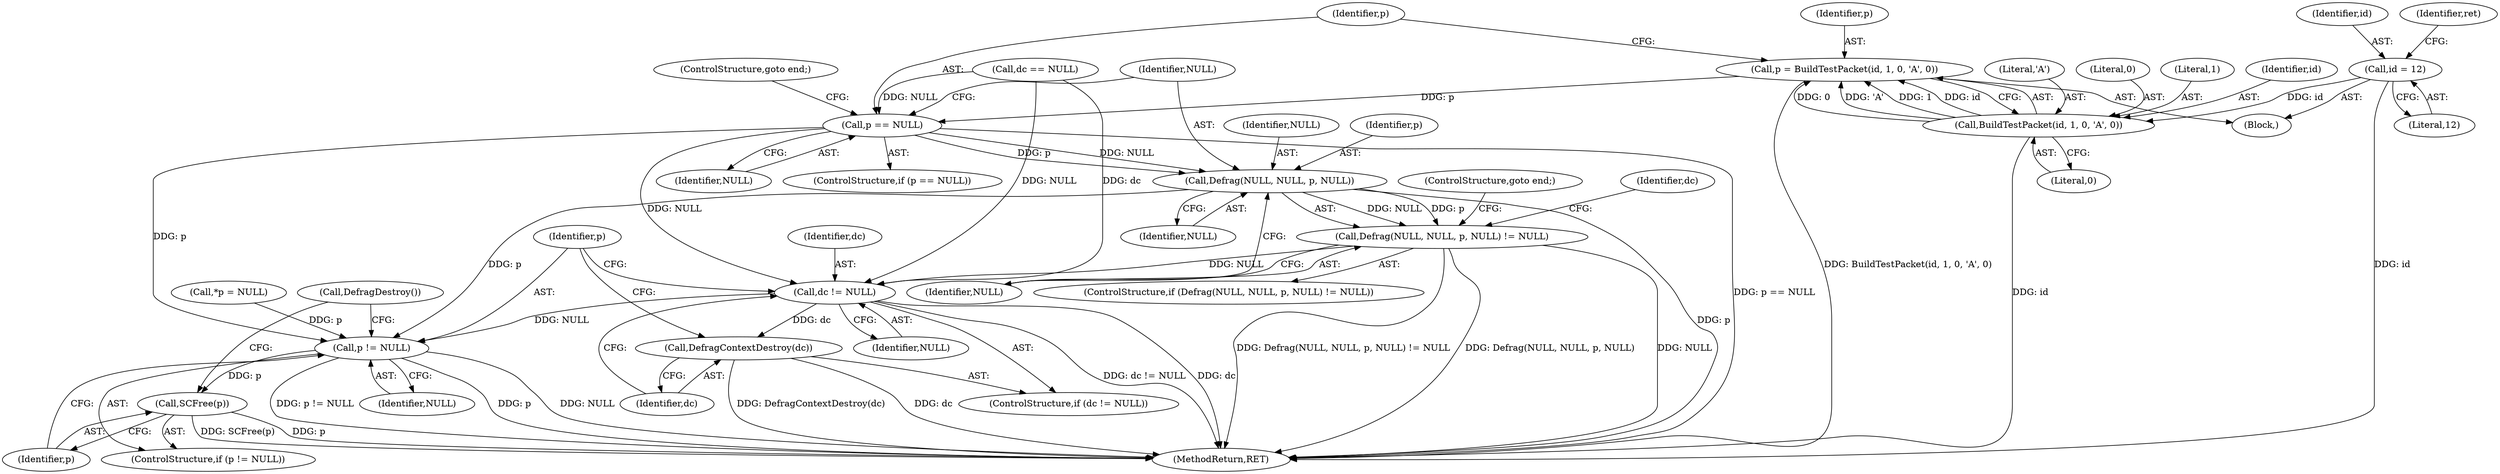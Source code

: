 digraph "0_suricata_4a04f814b15762eb446a5ead4d69d021512df6f8_2@pointer" {
"1000131" [label="(Call,p = BuildTestPacket(id, 1, 0, 'A', 0))"];
"1000133" [label="(Call,BuildTestPacket(id, 1, 0, 'A', 0))"];
"1000115" [label="(Call,id = 12)"];
"1000140" [label="(Call,p == NULL)"];
"1000146" [label="(Call,Defrag(NULL, NULL, p, NULL))"];
"1000145" [label="(Call,Defrag(NULL, NULL, p, NULL) != NULL)"];
"1000168" [label="(Call,dc != NULL)"];
"1000171" [label="(Call,DefragContextDestroy(dc))"];
"1000174" [label="(Call,p != NULL)"];
"1000177" [label="(Call,SCFree(p))"];
"1000136" [label="(Literal,0)"];
"1000150" [label="(Identifier,NULL)"];
"1000105" [label="(Block,)"];
"1000116" [label="(Identifier,id)"];
"1000145" [label="(Call,Defrag(NULL, NULL, p, NULL) != NULL)"];
"1000171" [label="(Call,DefragContextDestroy(dc))"];
"1000135" [label="(Literal,1)"];
"1000176" [label="(Identifier,NULL)"];
"1000177" [label="(Call,SCFree(p))"];
"1000143" [label="(ControlStructure,goto end;)"];
"1000179" [label="(Call,DefragDestroy())"];
"1000133" [label="(Call,BuildTestPacket(id, 1, 0, 'A', 0))"];
"1000167" [label="(ControlStructure,if (dc != NULL))"];
"1000170" [label="(Identifier,NULL)"];
"1000134" [label="(Identifier,id)"];
"1000138" [label="(Literal,0)"];
"1000120" [label="(Identifier,ret)"];
"1000169" [label="(Identifier,dc)"];
"1000174" [label="(Call,p != NULL)"];
"1000127" [label="(Call,dc == NULL)"];
"1000178" [label="(Identifier,p)"];
"1000147" [label="(Identifier,NULL)"];
"1000148" [label="(Identifier,NULL)"];
"1000151" [label="(Identifier,NULL)"];
"1000111" [label="(Call,*p = NULL)"];
"1000168" [label="(Call,dc != NULL)"];
"1000131" [label="(Call,p = BuildTestPacket(id, 1, 0, 'A', 0))"];
"1000117" [label="(Literal,12)"];
"1000139" [label="(ControlStructure,if (p == NULL))"];
"1000146" [label="(Call,Defrag(NULL, NULL, p, NULL))"];
"1000157" [label="(Identifier,dc)"];
"1000175" [label="(Identifier,p)"];
"1000140" [label="(Call,p == NULL)"];
"1000142" [label="(Identifier,NULL)"];
"1000149" [label="(Identifier,p)"];
"1000137" [label="(Literal,'A')"];
"1000173" [label="(ControlStructure,if (p != NULL))"];
"1000182" [label="(MethodReturn,RET)"];
"1000172" [label="(Identifier,dc)"];
"1000115" [label="(Call,id = 12)"];
"1000141" [label="(Identifier,p)"];
"1000144" [label="(ControlStructure,if (Defrag(NULL, NULL, p, NULL) != NULL))"];
"1000152" [label="(ControlStructure,goto end;)"];
"1000132" [label="(Identifier,p)"];
"1000131" -> "1000105"  [label="AST: "];
"1000131" -> "1000133"  [label="CFG: "];
"1000132" -> "1000131"  [label="AST: "];
"1000133" -> "1000131"  [label="AST: "];
"1000141" -> "1000131"  [label="CFG: "];
"1000131" -> "1000182"  [label="DDG: BuildTestPacket(id, 1, 0, 'A', 0)"];
"1000133" -> "1000131"  [label="DDG: 0"];
"1000133" -> "1000131"  [label="DDG: 'A'"];
"1000133" -> "1000131"  [label="DDG: 1"];
"1000133" -> "1000131"  [label="DDG: id"];
"1000131" -> "1000140"  [label="DDG: p"];
"1000133" -> "1000138"  [label="CFG: "];
"1000134" -> "1000133"  [label="AST: "];
"1000135" -> "1000133"  [label="AST: "];
"1000136" -> "1000133"  [label="AST: "];
"1000137" -> "1000133"  [label="AST: "];
"1000138" -> "1000133"  [label="AST: "];
"1000133" -> "1000182"  [label="DDG: id"];
"1000115" -> "1000133"  [label="DDG: id"];
"1000115" -> "1000105"  [label="AST: "];
"1000115" -> "1000117"  [label="CFG: "];
"1000116" -> "1000115"  [label="AST: "];
"1000117" -> "1000115"  [label="AST: "];
"1000120" -> "1000115"  [label="CFG: "];
"1000115" -> "1000182"  [label="DDG: id"];
"1000140" -> "1000139"  [label="AST: "];
"1000140" -> "1000142"  [label="CFG: "];
"1000141" -> "1000140"  [label="AST: "];
"1000142" -> "1000140"  [label="AST: "];
"1000143" -> "1000140"  [label="CFG: "];
"1000147" -> "1000140"  [label="CFG: "];
"1000140" -> "1000182"  [label="DDG: p == NULL"];
"1000127" -> "1000140"  [label="DDG: NULL"];
"1000140" -> "1000146"  [label="DDG: NULL"];
"1000140" -> "1000146"  [label="DDG: p"];
"1000140" -> "1000168"  [label="DDG: NULL"];
"1000140" -> "1000174"  [label="DDG: p"];
"1000146" -> "1000145"  [label="AST: "];
"1000146" -> "1000150"  [label="CFG: "];
"1000147" -> "1000146"  [label="AST: "];
"1000148" -> "1000146"  [label="AST: "];
"1000149" -> "1000146"  [label="AST: "];
"1000150" -> "1000146"  [label="AST: "];
"1000151" -> "1000146"  [label="CFG: "];
"1000146" -> "1000182"  [label="DDG: p"];
"1000146" -> "1000145"  [label="DDG: NULL"];
"1000146" -> "1000145"  [label="DDG: p"];
"1000146" -> "1000174"  [label="DDG: p"];
"1000145" -> "1000144"  [label="AST: "];
"1000145" -> "1000151"  [label="CFG: "];
"1000151" -> "1000145"  [label="AST: "];
"1000152" -> "1000145"  [label="CFG: "];
"1000157" -> "1000145"  [label="CFG: "];
"1000145" -> "1000182"  [label="DDG: NULL"];
"1000145" -> "1000182"  [label="DDG: Defrag(NULL, NULL, p, NULL) != NULL"];
"1000145" -> "1000182"  [label="DDG: Defrag(NULL, NULL, p, NULL)"];
"1000145" -> "1000168"  [label="DDG: NULL"];
"1000168" -> "1000167"  [label="AST: "];
"1000168" -> "1000170"  [label="CFG: "];
"1000169" -> "1000168"  [label="AST: "];
"1000170" -> "1000168"  [label="AST: "];
"1000172" -> "1000168"  [label="CFG: "];
"1000175" -> "1000168"  [label="CFG: "];
"1000168" -> "1000182"  [label="DDG: dc"];
"1000168" -> "1000182"  [label="DDG: dc != NULL"];
"1000127" -> "1000168"  [label="DDG: dc"];
"1000127" -> "1000168"  [label="DDG: NULL"];
"1000168" -> "1000171"  [label="DDG: dc"];
"1000168" -> "1000174"  [label="DDG: NULL"];
"1000171" -> "1000167"  [label="AST: "];
"1000171" -> "1000172"  [label="CFG: "];
"1000172" -> "1000171"  [label="AST: "];
"1000175" -> "1000171"  [label="CFG: "];
"1000171" -> "1000182"  [label="DDG: dc"];
"1000171" -> "1000182"  [label="DDG: DefragContextDestroy(dc)"];
"1000174" -> "1000173"  [label="AST: "];
"1000174" -> "1000176"  [label="CFG: "];
"1000175" -> "1000174"  [label="AST: "];
"1000176" -> "1000174"  [label="AST: "];
"1000178" -> "1000174"  [label="CFG: "];
"1000179" -> "1000174"  [label="CFG: "];
"1000174" -> "1000182"  [label="DDG: NULL"];
"1000174" -> "1000182"  [label="DDG: p != NULL"];
"1000174" -> "1000182"  [label="DDG: p"];
"1000111" -> "1000174"  [label="DDG: p"];
"1000174" -> "1000177"  [label="DDG: p"];
"1000177" -> "1000173"  [label="AST: "];
"1000177" -> "1000178"  [label="CFG: "];
"1000178" -> "1000177"  [label="AST: "];
"1000179" -> "1000177"  [label="CFG: "];
"1000177" -> "1000182"  [label="DDG: p"];
"1000177" -> "1000182"  [label="DDG: SCFree(p)"];
}
